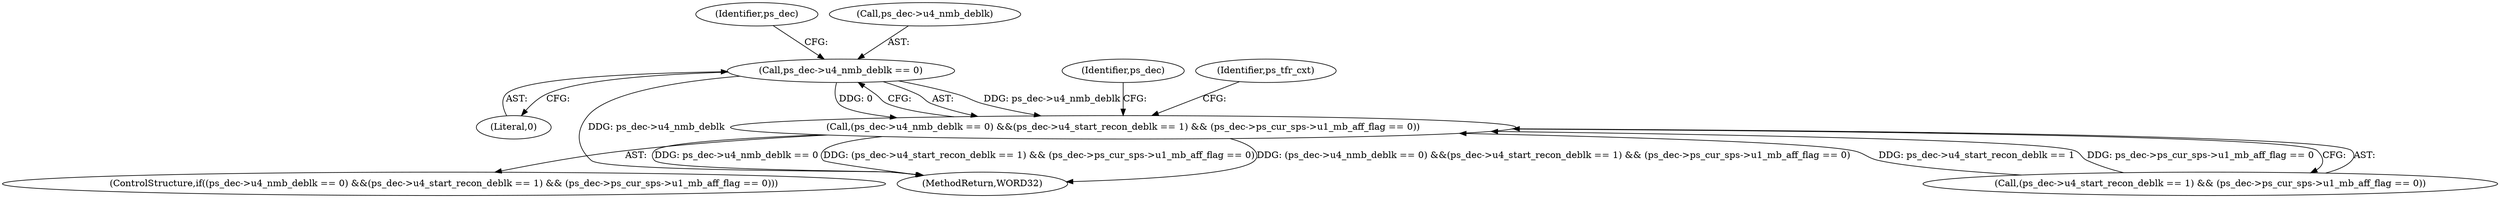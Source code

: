 digraph "0_Android_e86d3cfd2bc28dac421092106751e5638d54a848@pointer" {
"1001674" [label="(Call,ps_dec->u4_nmb_deblk == 0)"];
"1001673" [label="(Call,(ps_dec->u4_nmb_deblk == 0) &&(ps_dec->u4_start_recon_deblk == 1) && (ps_dec->ps_cur_sps->u1_mb_aff_flag == 0))"];
"1001673" [label="(Call,(ps_dec->u4_nmb_deblk == 0) &&(ps_dec->u4_start_recon_deblk == 1) && (ps_dec->ps_cur_sps->u1_mb_aff_flag == 0))"];
"1001678" [label="(Literal,0)"];
"1001761" [label="(Identifier,ps_dec)"];
"1001682" [label="(Identifier,ps_dec)"];
"1002270" [label="(MethodReturn,WORD32)"];
"1001698" [label="(Identifier,ps_tfr_cxt)"];
"1001672" [label="(ControlStructure,if((ps_dec->u4_nmb_deblk == 0) &&(ps_dec->u4_start_recon_deblk == 1) && (ps_dec->ps_cur_sps->u1_mb_aff_flag == 0)))"];
"1001674" [label="(Call,ps_dec->u4_nmb_deblk == 0)"];
"1001675" [label="(Call,ps_dec->u4_nmb_deblk)"];
"1001679" [label="(Call,(ps_dec->u4_start_recon_deblk == 1) && (ps_dec->ps_cur_sps->u1_mb_aff_flag == 0))"];
"1001674" -> "1001673"  [label="AST: "];
"1001674" -> "1001678"  [label="CFG: "];
"1001675" -> "1001674"  [label="AST: "];
"1001678" -> "1001674"  [label="AST: "];
"1001682" -> "1001674"  [label="CFG: "];
"1001673" -> "1001674"  [label="CFG: "];
"1001674" -> "1002270"  [label="DDG: ps_dec->u4_nmb_deblk"];
"1001674" -> "1001673"  [label="DDG: ps_dec->u4_nmb_deblk"];
"1001674" -> "1001673"  [label="DDG: 0"];
"1001673" -> "1001672"  [label="AST: "];
"1001673" -> "1001679"  [label="CFG: "];
"1001679" -> "1001673"  [label="AST: "];
"1001698" -> "1001673"  [label="CFG: "];
"1001761" -> "1001673"  [label="CFG: "];
"1001673" -> "1002270"  [label="DDG: (ps_dec->u4_start_recon_deblk == 1) && (ps_dec->ps_cur_sps->u1_mb_aff_flag == 0)"];
"1001673" -> "1002270"  [label="DDG: (ps_dec->u4_nmb_deblk == 0) &&(ps_dec->u4_start_recon_deblk == 1) && (ps_dec->ps_cur_sps->u1_mb_aff_flag == 0)"];
"1001673" -> "1002270"  [label="DDG: ps_dec->u4_nmb_deblk == 0"];
"1001679" -> "1001673"  [label="DDG: ps_dec->u4_start_recon_deblk == 1"];
"1001679" -> "1001673"  [label="DDG: ps_dec->ps_cur_sps->u1_mb_aff_flag == 0"];
}
